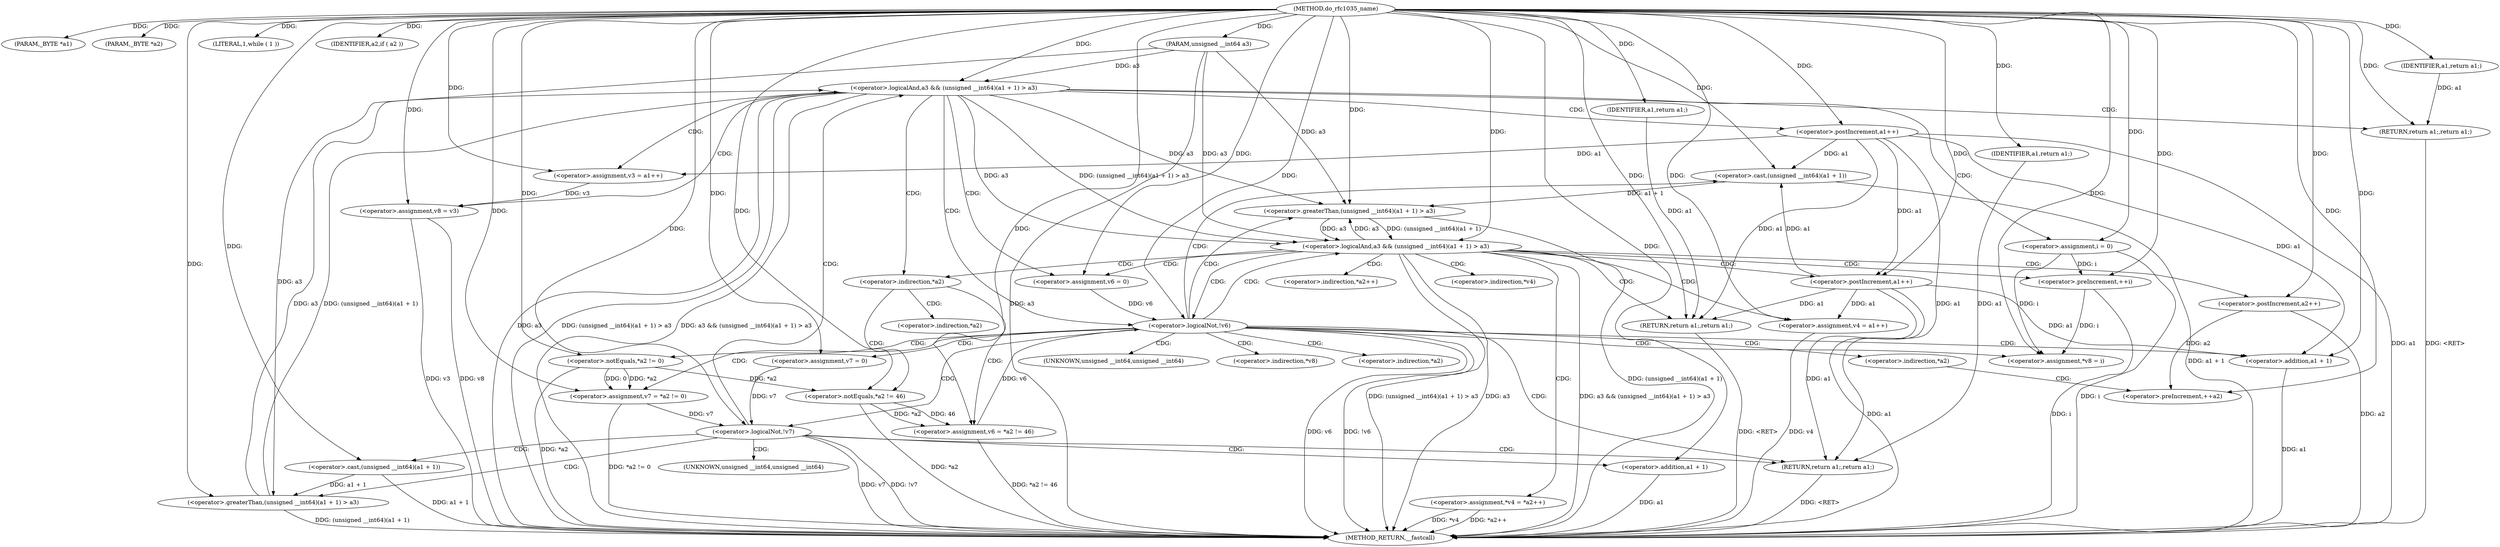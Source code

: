 digraph do_rfc1035_name {  
"1000107" [label = "(METHOD,do_rfc1035_name)" ]
"1000211" [label = "(METHOD_RETURN,__fastcall)" ]
"1000108" [label = "(PARAM,_BYTE *a1)" ]
"1000109" [label = "(PARAM,_BYTE *a2)" ]
"1000110" [label = "(PARAM,unsigned __int64 a3)" ]
"1000119" [label = "(LITERAL,1,while ( 1 ))" ]
"1000121" [label = "(<operator>.assignment,v7 = 0)" ]
"1000125" [label = "(IDENTIFIER,a2,if ( a2 ))" ]
"1000126" [label = "(<operator>.assignment,v7 = *a2 != 0)" ]
"1000128" [label = "(<operator>.notEquals,*a2 != 0)" ]
"1000133" [label = "(<operator>.logicalNot,!v7)" ]
"1000137" [label = "(<operator>.logicalAnd,a3 && (unsigned __int64)(a1 + 1) > a3)" ]
"1000139" [label = "(<operator>.greaterThan,(unsigned __int64)(a1 + 1) > a3)" ]
"1000140" [label = "(<operator>.cast,(unsigned __int64)(a1 + 1))" ]
"1000142" [label = "(<operator>.addition,a1 + 1)" ]
"1000146" [label = "(RETURN,return a1;,return a1;)" ]
"1000147" [label = "(IDENTIFIER,a1,return a1;)" ]
"1000148" [label = "(<operator>.assignment,v3 = a1++)" ]
"1000150" [label = "(<operator>.postIncrement,a1++)" ]
"1000152" [label = "(<operator>.assignment,v8 = v3)" ]
"1000156" [label = "(<operator>.assignment,i = 0)" ]
"1000159" [label = "(<operator>.preIncrement,++i)" ]
"1000162" [label = "(<operator>.assignment,v6 = 0)" ]
"1000168" [label = "(<operator>.assignment,v6 = *a2 != 46)" ]
"1000170" [label = "(<operator>.notEquals,*a2 != 46)" ]
"1000175" [label = "(<operator>.logicalNot,!v6)" ]
"1000179" [label = "(<operator>.logicalAnd,a3 && (unsigned __int64)(a1 + 1) > a3)" ]
"1000181" [label = "(<operator>.greaterThan,(unsigned __int64)(a1 + 1) > a3)" ]
"1000182" [label = "(<operator>.cast,(unsigned __int64)(a1 + 1))" ]
"1000184" [label = "(<operator>.addition,a1 + 1)" ]
"1000188" [label = "(RETURN,return a1;,return a1;)" ]
"1000189" [label = "(IDENTIFIER,a1,return a1;)" ]
"1000190" [label = "(<operator>.assignment,v4 = a1++)" ]
"1000192" [label = "(<operator>.postIncrement,a1++)" ]
"1000194" [label = "(<operator>.assignment,*v4 = *a2++)" ]
"1000198" [label = "(<operator>.postIncrement,a2++)" ]
"1000200" [label = "(<operator>.assignment,*v8 = i)" ]
"1000207" [label = "(<operator>.preIncrement,++a2)" ]
"1000209" [label = "(RETURN,return a1;,return a1;)" ]
"1000210" [label = "(IDENTIFIER,a1,return a1;)" ]
"1000129" [label = "(<operator>.indirection,*a2)" ]
"1000141" [label = "(UNKNOWN,unsigned __int64,unsigned __int64)" ]
"1000166" [label = "(<operator>.indirection,*a2)" ]
"1000171" [label = "(<operator>.indirection,*a2)" ]
"1000183" [label = "(UNKNOWN,unsigned __int64,unsigned __int64)" ]
"1000195" [label = "(<operator>.indirection,*v4)" ]
"1000197" [label = "(<operator>.indirection,*a2++)" ]
"1000201" [label = "(<operator>.indirection,*v8)" ]
"1000205" [label = "(<operator>.indirection,*a2)" ]
  "1000209" -> "1000211"  [ label = "DDG: <RET>"] 
  "1000179" -> "1000211"  [ label = "DDG: (unsigned __int64)(a1 + 1) > a3"] 
  "1000156" -> "1000211"  [ label = "DDG: i"] 
  "1000137" -> "1000211"  [ label = "DDG: a3"] 
  "1000192" -> "1000211"  [ label = "DDG: a1"] 
  "1000168" -> "1000211"  [ label = "DDG: *a2 != 46"] 
  "1000170" -> "1000211"  [ label = "DDG: *a2"] 
  "1000139" -> "1000211"  [ label = "DDG: (unsigned __int64)(a1 + 1)"] 
  "1000128" -> "1000211"  [ label = "DDG: *a2"] 
  "1000152" -> "1000211"  [ label = "DDG: v3"] 
  "1000142" -> "1000211"  [ label = "DDG: a1"] 
  "1000126" -> "1000211"  [ label = "DDG: *a2 != 0"] 
  "1000190" -> "1000211"  [ label = "DDG: v4"] 
  "1000198" -> "1000211"  [ label = "DDG: a2"] 
  "1000137" -> "1000211"  [ label = "DDG: (unsigned __int64)(a1 + 1) > a3"] 
  "1000140" -> "1000211"  [ label = "DDG: a1 + 1"] 
  "1000182" -> "1000211"  [ label = "DDG: a1 + 1"] 
  "1000137" -> "1000211"  [ label = "DDG: a3 && (unsigned __int64)(a1 + 1) > a3"] 
  "1000133" -> "1000211"  [ label = "DDG: v7"] 
  "1000152" -> "1000211"  [ label = "DDG: v8"] 
  "1000110" -> "1000211"  [ label = "DDG: a3"] 
  "1000133" -> "1000211"  [ label = "DDG: !v7"] 
  "1000179" -> "1000211"  [ label = "DDG: a3"] 
  "1000181" -> "1000211"  [ label = "DDG: (unsigned __int64)(a1 + 1)"] 
  "1000184" -> "1000211"  [ label = "DDG: a1"] 
  "1000175" -> "1000211"  [ label = "DDG: v6"] 
  "1000179" -> "1000211"  [ label = "DDG: a3 && (unsigned __int64)(a1 + 1) > a3"] 
  "1000159" -> "1000211"  [ label = "DDG: i"] 
  "1000194" -> "1000211"  [ label = "DDG: *v4"] 
  "1000175" -> "1000211"  [ label = "DDG: !v6"] 
  "1000194" -> "1000211"  [ label = "DDG: *a2++"] 
  "1000150" -> "1000211"  [ label = "DDG: a1"] 
  "1000146" -> "1000211"  [ label = "DDG: <RET>"] 
  "1000188" -> "1000211"  [ label = "DDG: <RET>"] 
  "1000107" -> "1000108"  [ label = "DDG: "] 
  "1000107" -> "1000109"  [ label = "DDG: "] 
  "1000107" -> "1000110"  [ label = "DDG: "] 
  "1000107" -> "1000119"  [ label = "DDG: "] 
  "1000107" -> "1000121"  [ label = "DDG: "] 
  "1000107" -> "1000125"  [ label = "DDG: "] 
  "1000128" -> "1000126"  [ label = "DDG: *a2"] 
  "1000128" -> "1000126"  [ label = "DDG: 0"] 
  "1000107" -> "1000126"  [ label = "DDG: "] 
  "1000107" -> "1000128"  [ label = "DDG: "] 
  "1000126" -> "1000133"  [ label = "DDG: v7"] 
  "1000121" -> "1000133"  [ label = "DDG: v7"] 
  "1000107" -> "1000133"  [ label = "DDG: "] 
  "1000139" -> "1000137"  [ label = "DDG: a3"] 
  "1000110" -> "1000137"  [ label = "DDG: a3"] 
  "1000107" -> "1000137"  [ label = "DDG: "] 
  "1000139" -> "1000137"  [ label = "DDG: (unsigned __int64)(a1 + 1)"] 
  "1000140" -> "1000139"  [ label = "DDG: a1 + 1"] 
  "1000107" -> "1000140"  [ label = "DDG: "] 
  "1000107" -> "1000142"  [ label = "DDG: "] 
  "1000110" -> "1000139"  [ label = "DDG: a3"] 
  "1000107" -> "1000139"  [ label = "DDG: "] 
  "1000147" -> "1000146"  [ label = "DDG: a1"] 
  "1000107" -> "1000146"  [ label = "DDG: "] 
  "1000107" -> "1000147"  [ label = "DDG: "] 
  "1000107" -> "1000148"  [ label = "DDG: "] 
  "1000150" -> "1000148"  [ label = "DDG: a1"] 
  "1000107" -> "1000150"  [ label = "DDG: "] 
  "1000148" -> "1000152"  [ label = "DDG: v3"] 
  "1000107" -> "1000152"  [ label = "DDG: "] 
  "1000107" -> "1000156"  [ label = "DDG: "] 
  "1000156" -> "1000159"  [ label = "DDG: i"] 
  "1000107" -> "1000159"  [ label = "DDG: "] 
  "1000107" -> "1000162"  [ label = "DDG: "] 
  "1000170" -> "1000168"  [ label = "DDG: *a2"] 
  "1000170" -> "1000168"  [ label = "DDG: 46"] 
  "1000107" -> "1000168"  [ label = "DDG: "] 
  "1000128" -> "1000170"  [ label = "DDG: *a2"] 
  "1000107" -> "1000170"  [ label = "DDG: "] 
  "1000162" -> "1000175"  [ label = "DDG: v6"] 
  "1000168" -> "1000175"  [ label = "DDG: v6"] 
  "1000107" -> "1000175"  [ label = "DDG: "] 
  "1000137" -> "1000179"  [ label = "DDG: a3"] 
  "1000181" -> "1000179"  [ label = "DDG: a3"] 
  "1000110" -> "1000179"  [ label = "DDG: a3"] 
  "1000107" -> "1000179"  [ label = "DDG: "] 
  "1000137" -> "1000179"  [ label = "DDG: (unsigned __int64)(a1 + 1) > a3"] 
  "1000181" -> "1000179"  [ label = "DDG: (unsigned __int64)(a1 + 1)"] 
  "1000182" -> "1000181"  [ label = "DDG: a1 + 1"] 
  "1000192" -> "1000182"  [ label = "DDG: a1"] 
  "1000150" -> "1000182"  [ label = "DDG: a1"] 
  "1000107" -> "1000182"  [ label = "DDG: "] 
  "1000192" -> "1000184"  [ label = "DDG: a1"] 
  "1000150" -> "1000184"  [ label = "DDG: a1"] 
  "1000107" -> "1000184"  [ label = "DDG: "] 
  "1000179" -> "1000181"  [ label = "DDG: a3"] 
  "1000137" -> "1000181"  [ label = "DDG: a3"] 
  "1000110" -> "1000181"  [ label = "DDG: a3"] 
  "1000107" -> "1000181"  [ label = "DDG: "] 
  "1000189" -> "1000188"  [ label = "DDG: a1"] 
  "1000192" -> "1000188"  [ label = "DDG: a1"] 
  "1000150" -> "1000188"  [ label = "DDG: a1"] 
  "1000107" -> "1000188"  [ label = "DDG: "] 
  "1000107" -> "1000189"  [ label = "DDG: "] 
  "1000107" -> "1000190"  [ label = "DDG: "] 
  "1000192" -> "1000190"  [ label = "DDG: a1"] 
  "1000150" -> "1000192"  [ label = "DDG: a1"] 
  "1000107" -> "1000192"  [ label = "DDG: "] 
  "1000107" -> "1000198"  [ label = "DDG: "] 
  "1000156" -> "1000200"  [ label = "DDG: i"] 
  "1000159" -> "1000200"  [ label = "DDG: i"] 
  "1000107" -> "1000200"  [ label = "DDG: "] 
  "1000198" -> "1000207"  [ label = "DDG: a2"] 
  "1000107" -> "1000207"  [ label = "DDG: "] 
  "1000210" -> "1000209"  [ label = "DDG: a1"] 
  "1000192" -> "1000209"  [ label = "DDG: a1"] 
  "1000150" -> "1000209"  [ label = "DDG: a1"] 
  "1000107" -> "1000210"  [ label = "DDG: "] 
  "1000133" -> "1000209"  [ label = "CDG: "] 
  "1000133" -> "1000137"  [ label = "CDG: "] 
  "1000133" -> "1000142"  [ label = "CDG: "] 
  "1000133" -> "1000141"  [ label = "CDG: "] 
  "1000133" -> "1000140"  [ label = "CDG: "] 
  "1000133" -> "1000139"  [ label = "CDG: "] 
  "1000137" -> "1000175"  [ label = "CDG: "] 
  "1000137" -> "1000166"  [ label = "CDG: "] 
  "1000137" -> "1000162"  [ label = "CDG: "] 
  "1000137" -> "1000156"  [ label = "CDG: "] 
  "1000137" -> "1000152"  [ label = "CDG: "] 
  "1000137" -> "1000150"  [ label = "CDG: "] 
  "1000137" -> "1000148"  [ label = "CDG: "] 
  "1000137" -> "1000146"  [ label = "CDG: "] 
  "1000166" -> "1000171"  [ label = "CDG: "] 
  "1000166" -> "1000170"  [ label = "CDG: "] 
  "1000166" -> "1000168"  [ label = "CDG: "] 
  "1000175" -> "1000179"  [ label = "CDG: "] 
  "1000175" -> "1000184"  [ label = "CDG: "] 
  "1000175" -> "1000183"  [ label = "CDG: "] 
  "1000175" -> "1000182"  [ label = "CDG: "] 
  "1000175" -> "1000181"  [ label = "CDG: "] 
  "1000175" -> "1000205"  [ label = "CDG: "] 
  "1000175" -> "1000201"  [ label = "CDG: "] 
  "1000175" -> "1000200"  [ label = "CDG: "] 
  "1000175" -> "1000209"  [ label = "CDG: "] 
  "1000175" -> "1000121"  [ label = "CDG: "] 
  "1000175" -> "1000133"  [ label = "CDG: "] 
  "1000175" -> "1000128"  [ label = "CDG: "] 
  "1000175" -> "1000126"  [ label = "CDG: "] 
  "1000175" -> "1000129"  [ label = "CDG: "] 
  "1000179" -> "1000175"  [ label = "CDG: "] 
  "1000179" -> "1000166"  [ label = "CDG: "] 
  "1000179" -> "1000162"  [ label = "CDG: "] 
  "1000179" -> "1000192"  [ label = "CDG: "] 
  "1000179" -> "1000190"  [ label = "CDG: "] 
  "1000179" -> "1000188"  [ label = "CDG: "] 
  "1000179" -> "1000198"  [ label = "CDG: "] 
  "1000179" -> "1000197"  [ label = "CDG: "] 
  "1000179" -> "1000195"  [ label = "CDG: "] 
  "1000179" -> "1000194"  [ label = "CDG: "] 
  "1000179" -> "1000159"  [ label = "CDG: "] 
  "1000205" -> "1000207"  [ label = "CDG: "] 
}
